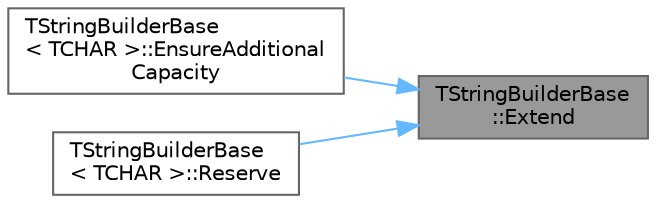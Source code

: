 digraph "TStringBuilderBase::Extend"
{
 // INTERACTIVE_SVG=YES
 // LATEX_PDF_SIZE
  bgcolor="transparent";
  edge [fontname=Helvetica,fontsize=10,labelfontname=Helvetica,labelfontsize=10];
  node [fontname=Helvetica,fontsize=10,shape=box,height=0.2,width=0.4];
  rankdir="RL";
  Node1 [id="Node000001",label="TStringBuilderBase\l::Extend",height=0.2,width=0.4,color="gray40", fillcolor="grey60", style="filled", fontcolor="black",tooltip=" "];
  Node1 -> Node2 [id="edge1_Node000001_Node000002",dir="back",color="steelblue1",style="solid",tooltip=" "];
  Node2 [id="Node000002",label="TStringBuilderBase\l\< TCHAR \>::EnsureAdditional\lCapacity",height=0.2,width=0.4,color="grey40", fillcolor="white", style="filled",URL="$d6/dbc/classTStringBuilderBase.html#ad46d67348aa0723887aa190b0be2ab79",tooltip=" "];
  Node1 -> Node3 [id="edge2_Node000001_Node000003",dir="back",color="steelblue1",style="solid",tooltip=" "];
  Node3 [id="Node000003",label="TStringBuilderBase\l\< TCHAR \>::Reserve",height=0.2,width=0.4,color="grey40", fillcolor="white", style="filled",URL="$d6/dbc/classTStringBuilderBase.html#aa1dd092fca08a17283476208bb5f43f4",tooltip=" "];
}
